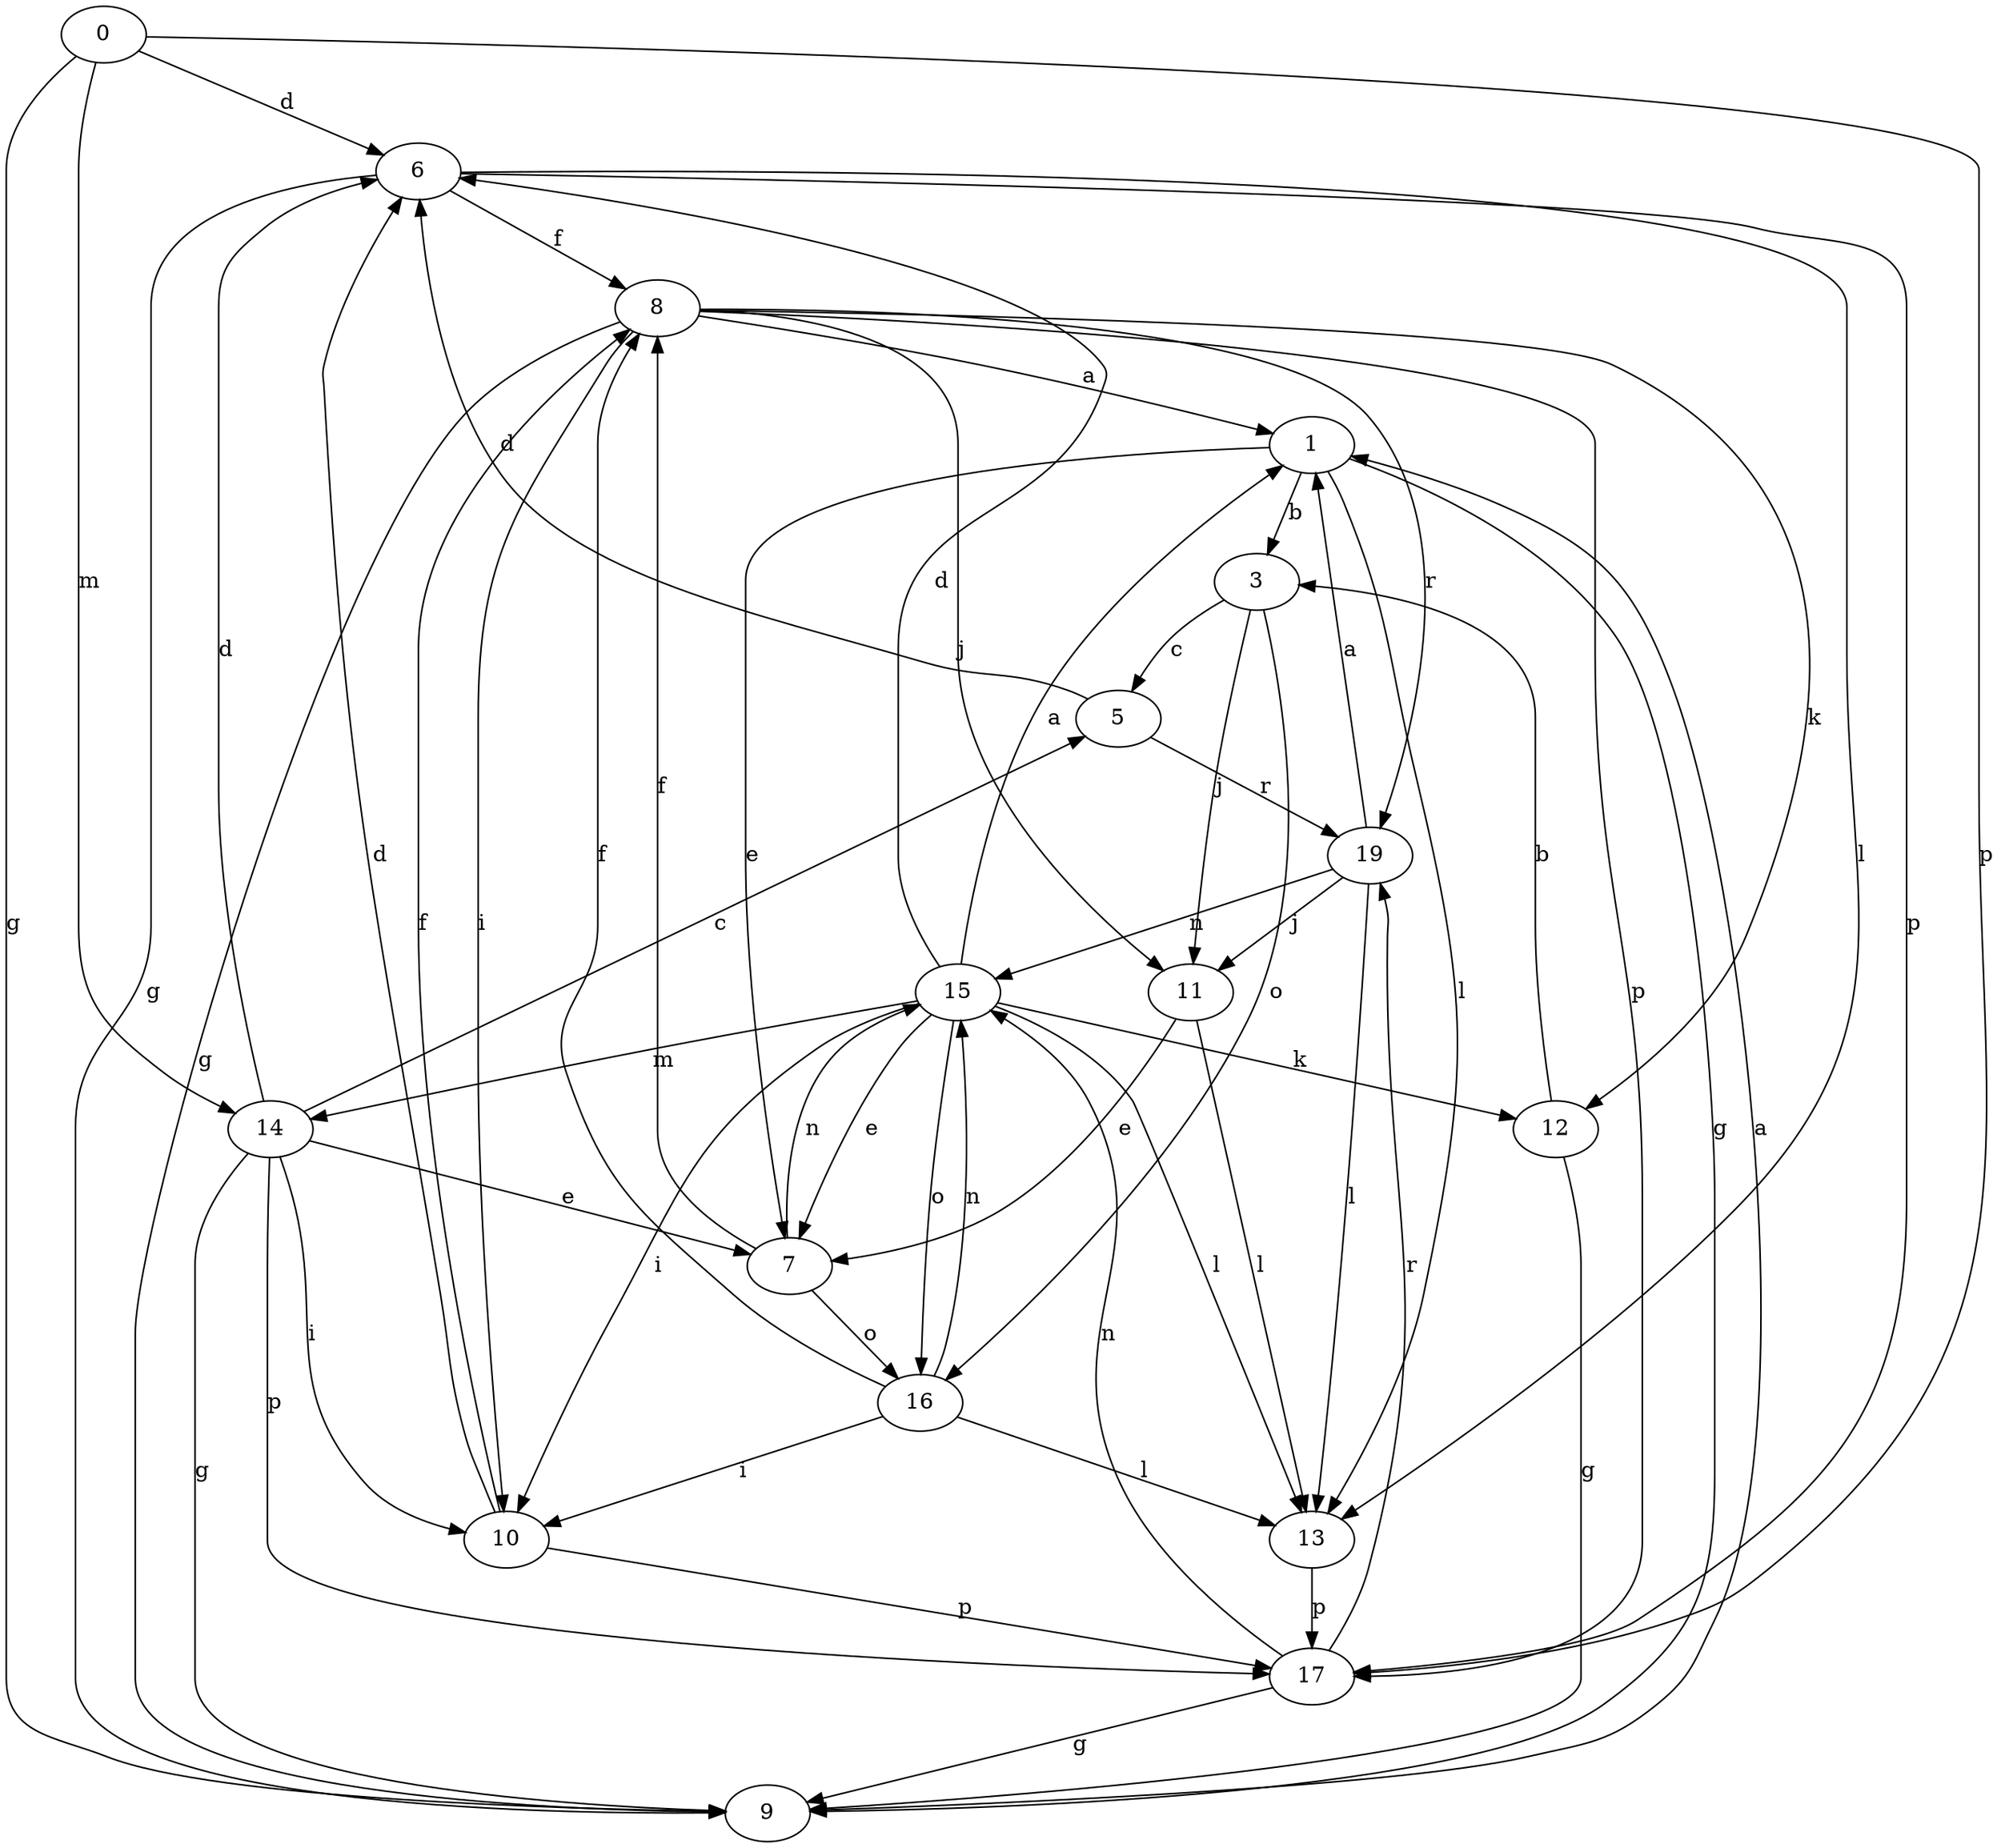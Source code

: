 strict digraph  {
0;
1;
3;
5;
6;
7;
8;
9;
10;
11;
12;
13;
14;
15;
16;
17;
19;
0 -> 6  [label=d];
0 -> 9  [label=g];
0 -> 14  [label=m];
0 -> 17  [label=p];
1 -> 3  [label=b];
1 -> 7  [label=e];
1 -> 9  [label=g];
1 -> 13  [label=l];
3 -> 5  [label=c];
3 -> 11  [label=j];
3 -> 16  [label=o];
5 -> 6  [label=d];
5 -> 19  [label=r];
6 -> 8  [label=f];
6 -> 9  [label=g];
6 -> 13  [label=l];
6 -> 17  [label=p];
7 -> 8  [label=f];
7 -> 15  [label=n];
7 -> 16  [label=o];
8 -> 1  [label=a];
8 -> 9  [label=g];
8 -> 10  [label=i];
8 -> 11  [label=j];
8 -> 12  [label=k];
8 -> 17  [label=p];
8 -> 19  [label=r];
9 -> 1  [label=a];
10 -> 6  [label=d];
10 -> 8  [label=f];
10 -> 17  [label=p];
11 -> 7  [label=e];
11 -> 13  [label=l];
12 -> 3  [label=b];
12 -> 9  [label=g];
13 -> 17  [label=p];
14 -> 5  [label=c];
14 -> 6  [label=d];
14 -> 7  [label=e];
14 -> 9  [label=g];
14 -> 10  [label=i];
14 -> 17  [label=p];
15 -> 1  [label=a];
15 -> 6  [label=d];
15 -> 7  [label=e];
15 -> 10  [label=i];
15 -> 12  [label=k];
15 -> 13  [label=l];
15 -> 14  [label=m];
15 -> 16  [label=o];
16 -> 8  [label=f];
16 -> 10  [label=i];
16 -> 13  [label=l];
16 -> 15  [label=n];
17 -> 9  [label=g];
17 -> 15  [label=n];
17 -> 19  [label=r];
19 -> 1  [label=a];
19 -> 11  [label=j];
19 -> 13  [label=l];
19 -> 15  [label=n];
}

